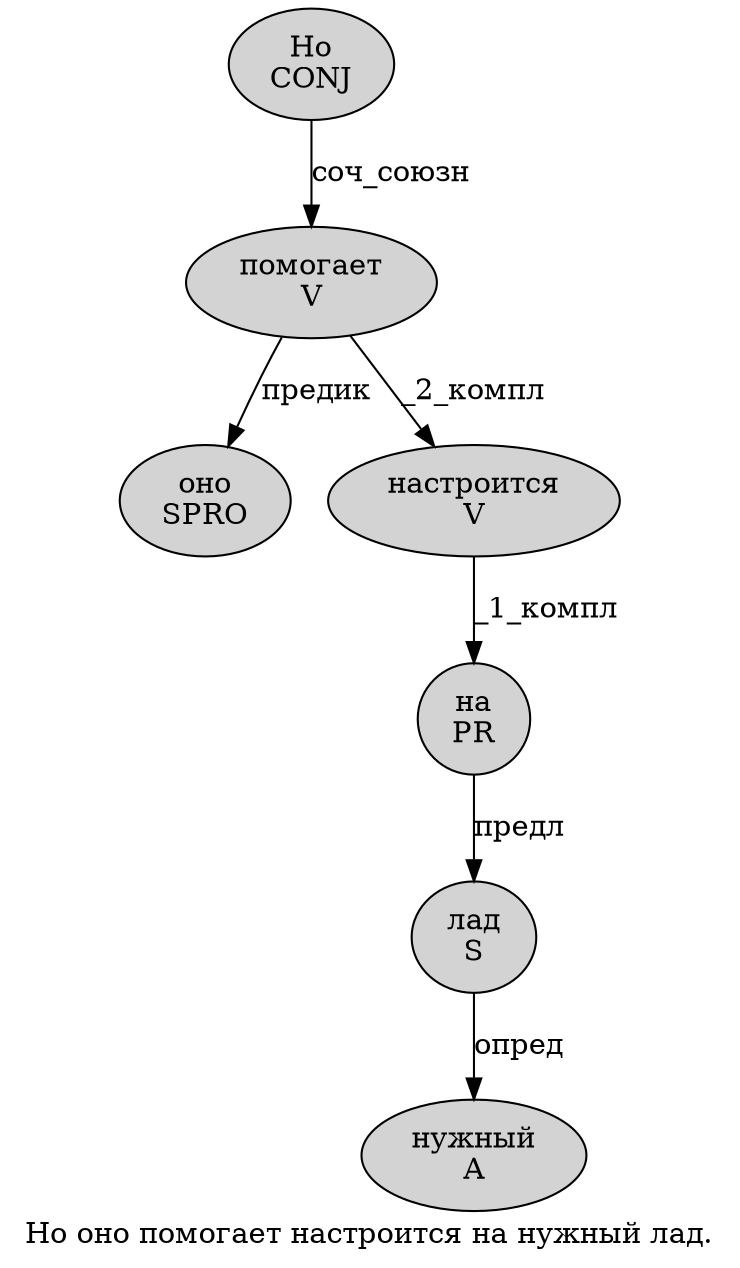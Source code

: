digraph SENTENCE_775 {
	graph [label="Но оно помогает настроится на нужный лад."]
	node [style=filled]
		0 [label="Но
CONJ" color="" fillcolor=lightgray penwidth=1 shape=ellipse]
		1 [label="оно
SPRO" color="" fillcolor=lightgray penwidth=1 shape=ellipse]
		2 [label="помогает
V" color="" fillcolor=lightgray penwidth=1 shape=ellipse]
		3 [label="настроится
V" color="" fillcolor=lightgray penwidth=1 shape=ellipse]
		4 [label="на
PR" color="" fillcolor=lightgray penwidth=1 shape=ellipse]
		5 [label="нужный
A" color="" fillcolor=lightgray penwidth=1 shape=ellipse]
		6 [label="лад
S" color="" fillcolor=lightgray penwidth=1 shape=ellipse]
			4 -> 6 [label="предл"]
			2 -> 1 [label="предик"]
			2 -> 3 [label="_2_компл"]
			0 -> 2 [label="соч_союзн"]
			3 -> 4 [label="_1_компл"]
			6 -> 5 [label="опред"]
}